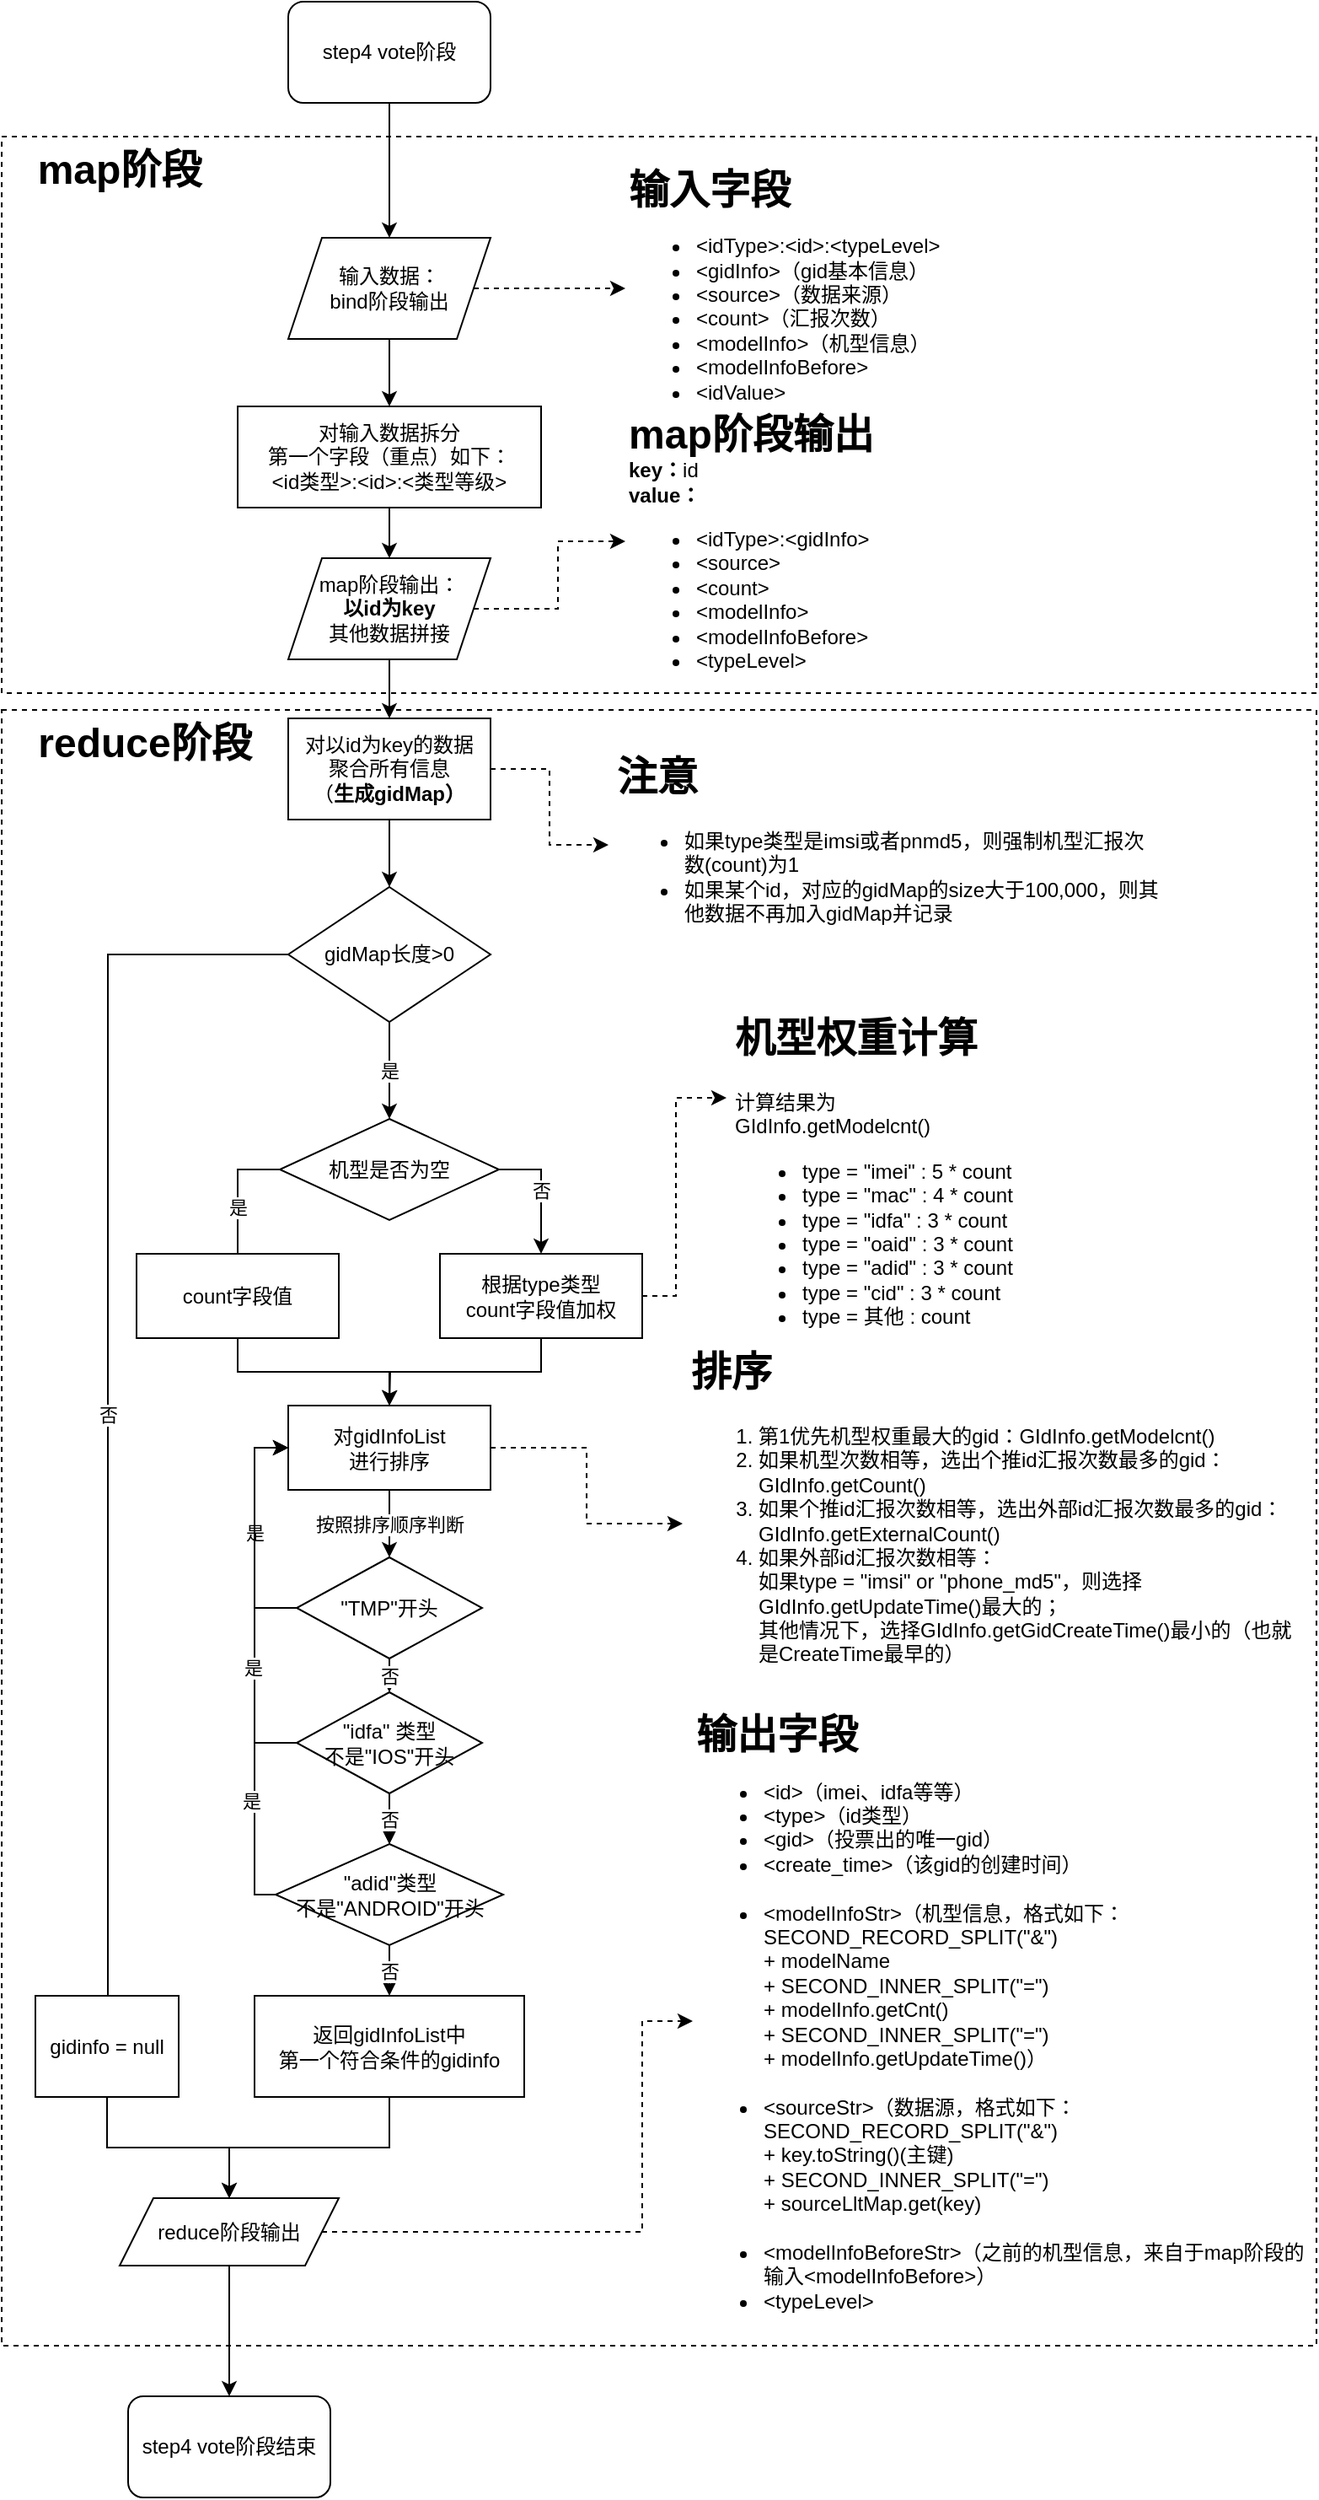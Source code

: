<mxfile version="13.6.5" type="github">
  <diagram id="2dCJU3s-ya0W76Wx-eeu" name="Page-1">
    <mxGraphModel dx="894" dy="1711" grid="1" gridSize="10" guides="1" tooltips="1" connect="1" arrows="1" fold="1" page="1" pageScale="1" pageWidth="827" pageHeight="1169" math="0" shadow="0">
      <root>
        <mxCell id="0" />
        <mxCell id="1" parent="0" />
        <mxCell id="7Vk1GqJ0Fqkz_hd2wlw9-86" value="" style="rounded=0;whiteSpace=wrap;html=1;dashed=1;fillColor=none;" vertex="1" parent="1">
          <mxGeometry x="10" y="410" width="780" height="970" as="geometry" />
        </mxCell>
        <mxCell id="7Vk1GqJ0Fqkz_hd2wlw9-59" value="" style="rounded=0;whiteSpace=wrap;html=1;dashed=1;fillColor=none;" vertex="1" parent="1">
          <mxGeometry x="10" y="70" width="780" height="330" as="geometry" />
        </mxCell>
        <mxCell id="7Vk1GqJ0Fqkz_hd2wlw9-17" style="edgeStyle=orthogonalEdgeStyle;rounded=0;orthogonalLoop=1;jettySize=auto;html=1;exitX=0.5;exitY=1;exitDx=0;exitDy=0;entryX=0.5;entryY=0;entryDx=0;entryDy=0;" edge="1" parent="1" source="7Vk1GqJ0Fqkz_hd2wlw9-1" target="7Vk1GqJ0Fqkz_hd2wlw9-2">
          <mxGeometry relative="1" as="geometry" />
        </mxCell>
        <mxCell id="7Vk1GqJ0Fqkz_hd2wlw9-1" value="step4 vote阶段" style="rounded=1;whiteSpace=wrap;html=1;" vertex="1" parent="1">
          <mxGeometry x="180" y="-10" width="120" height="60" as="geometry" />
        </mxCell>
        <mxCell id="7Vk1GqJ0Fqkz_hd2wlw9-16" style="edgeStyle=orthogonalEdgeStyle;rounded=0;orthogonalLoop=1;jettySize=auto;html=1;exitX=0.5;exitY=1;exitDx=0;exitDy=0;entryX=0.5;entryY=0;entryDx=0;entryDy=0;" edge="1" parent="1" source="7Vk1GqJ0Fqkz_hd2wlw9-2" target="7Vk1GqJ0Fqkz_hd2wlw9-3">
          <mxGeometry relative="1" as="geometry" />
        </mxCell>
        <mxCell id="7Vk1GqJ0Fqkz_hd2wlw9-60" style="edgeStyle=orthogonalEdgeStyle;rounded=0;orthogonalLoop=1;jettySize=auto;html=1;dashed=1;" edge="1" parent="1" source="7Vk1GqJ0Fqkz_hd2wlw9-2" target="7Vk1GqJ0Fqkz_hd2wlw9-50">
          <mxGeometry relative="1" as="geometry" />
        </mxCell>
        <mxCell id="7Vk1GqJ0Fqkz_hd2wlw9-2" value="输入数据：&lt;br&gt;bind阶段输出" style="shape=parallelogram;perimeter=parallelogramPerimeter;whiteSpace=wrap;html=1;fixedSize=1;" vertex="1" parent="1">
          <mxGeometry x="180" y="130" width="120" height="60" as="geometry" />
        </mxCell>
        <mxCell id="7Vk1GqJ0Fqkz_hd2wlw9-15" style="edgeStyle=orthogonalEdgeStyle;rounded=0;orthogonalLoop=1;jettySize=auto;html=1;exitX=0.5;exitY=1;exitDx=0;exitDy=0;" edge="1" parent="1" source="7Vk1GqJ0Fqkz_hd2wlw9-3" target="7Vk1GqJ0Fqkz_hd2wlw9-4">
          <mxGeometry relative="1" as="geometry" />
        </mxCell>
        <mxCell id="7Vk1GqJ0Fqkz_hd2wlw9-3" value="对输入数据拆分&lt;br&gt;第一个字段（重点）如下：&lt;br&gt;&amp;lt;id类型&amp;gt;:&amp;lt;id&amp;gt;:&amp;lt;类型等级&amp;gt;" style="rounded=0;whiteSpace=wrap;html=1;" vertex="1" parent="1">
          <mxGeometry x="150" y="230" width="180" height="60" as="geometry" />
        </mxCell>
        <mxCell id="7Vk1GqJ0Fqkz_hd2wlw9-14" style="edgeStyle=orthogonalEdgeStyle;rounded=0;orthogonalLoop=1;jettySize=auto;html=1;exitX=0.5;exitY=1;exitDx=0;exitDy=0;" edge="1" parent="1" source="7Vk1GqJ0Fqkz_hd2wlw9-4" target="7Vk1GqJ0Fqkz_hd2wlw9-6">
          <mxGeometry relative="1" as="geometry" />
        </mxCell>
        <mxCell id="7Vk1GqJ0Fqkz_hd2wlw9-55" style="edgeStyle=orthogonalEdgeStyle;rounded=0;orthogonalLoop=1;jettySize=auto;html=1;exitX=1;exitY=0.5;exitDx=0;exitDy=0;dashed=1;" edge="1" parent="1" source="7Vk1GqJ0Fqkz_hd2wlw9-4" target="7Vk1GqJ0Fqkz_hd2wlw9-53">
          <mxGeometry relative="1" as="geometry" />
        </mxCell>
        <mxCell id="7Vk1GqJ0Fqkz_hd2wlw9-4" value="map阶段输出：&lt;br&gt;&lt;b&gt;以id为key&lt;/b&gt;&lt;br&gt;其他数据拼接" style="shape=parallelogram;perimeter=parallelogramPerimeter;whiteSpace=wrap;html=1;fixedSize=1;" vertex="1" parent="1">
          <mxGeometry x="180" y="320" width="120" height="60" as="geometry" />
        </mxCell>
        <mxCell id="7Vk1GqJ0Fqkz_hd2wlw9-13" style="edgeStyle=orthogonalEdgeStyle;rounded=0;orthogonalLoop=1;jettySize=auto;html=1;exitX=0.5;exitY=1;exitDx=0;exitDy=0;entryX=0.5;entryY=0;entryDx=0;entryDy=0;" edge="1" parent="1" source="7Vk1GqJ0Fqkz_hd2wlw9-6" target="7Vk1GqJ0Fqkz_hd2wlw9-7">
          <mxGeometry relative="1" as="geometry" />
        </mxCell>
        <mxCell id="7Vk1GqJ0Fqkz_hd2wlw9-58" style="edgeStyle=orthogonalEdgeStyle;rounded=0;orthogonalLoop=1;jettySize=auto;html=1;dashed=1;" edge="1" parent="1" source="7Vk1GqJ0Fqkz_hd2wlw9-6" target="7Vk1GqJ0Fqkz_hd2wlw9-57">
          <mxGeometry relative="1" as="geometry" />
        </mxCell>
        <mxCell id="7Vk1GqJ0Fqkz_hd2wlw9-6" value="对以id为key的数据&lt;br&gt;聚合所有信息&lt;br&gt;（&lt;b&gt;生成gidMap）&lt;/b&gt;" style="rounded=0;whiteSpace=wrap;html=1;" vertex="1" parent="1">
          <mxGeometry x="180" y="415" width="120" height="60" as="geometry" />
        </mxCell>
        <mxCell id="7Vk1GqJ0Fqkz_hd2wlw9-12" value="是" style="edgeStyle=orthogonalEdgeStyle;rounded=0;orthogonalLoop=1;jettySize=auto;html=1;exitX=0.5;exitY=1;exitDx=0;exitDy=0;entryX=0.5;entryY=0;entryDx=0;entryDy=0;" edge="1" parent="1" source="7Vk1GqJ0Fqkz_hd2wlw9-7" target="7Vk1GqJ0Fqkz_hd2wlw9-66">
          <mxGeometry relative="1" as="geometry">
            <mxPoint x="240" y="640" as="targetPoint" />
          </mxGeometry>
        </mxCell>
        <mxCell id="7Vk1GqJ0Fqkz_hd2wlw9-43" value="否" style="edgeStyle=orthogonalEdgeStyle;rounded=0;orthogonalLoop=1;jettySize=auto;html=1;exitX=0;exitY=0.5;exitDx=0;exitDy=0;entryX=0.5;entryY=0;entryDx=0;entryDy=0;" edge="1" parent="1" source="7Vk1GqJ0Fqkz_hd2wlw9-7" target="7Vk1GqJ0Fqkz_hd2wlw9-8">
          <mxGeometry relative="1" as="geometry">
            <mxPoint x="100" y="764" as="targetPoint" />
            <Array as="points">
              <mxPoint x="73" y="555" />
              <mxPoint x="73" y="1190" />
            </Array>
          </mxGeometry>
        </mxCell>
        <mxCell id="7Vk1GqJ0Fqkz_hd2wlw9-7" value="gidMap长度&amp;gt;0" style="rhombus;whiteSpace=wrap;html=1;" vertex="1" parent="1">
          <mxGeometry x="180" y="515" width="120" height="80" as="geometry" />
        </mxCell>
        <mxCell id="7Vk1GqJ0Fqkz_hd2wlw9-42" style="edgeStyle=orthogonalEdgeStyle;rounded=0;orthogonalLoop=1;jettySize=auto;html=1;exitX=0.5;exitY=1;exitDx=0;exitDy=0;entryX=0.5;entryY=0;entryDx=0;entryDy=0;" edge="1" parent="1" source="7Vk1GqJ0Fqkz_hd2wlw9-8" target="7Vk1GqJ0Fqkz_hd2wlw9-38">
          <mxGeometry relative="1" as="geometry" />
        </mxCell>
        <mxCell id="7Vk1GqJ0Fqkz_hd2wlw9-8" value="gidinfo = null" style="rounded=0;whiteSpace=wrap;html=1;" vertex="1" parent="1">
          <mxGeometry x="30" y="1172.5" width="85" height="60" as="geometry" />
        </mxCell>
        <mxCell id="7Vk1GqJ0Fqkz_hd2wlw9-22" value="按照排序顺序判断" style="edgeStyle=orthogonalEdgeStyle;rounded=0;orthogonalLoop=1;jettySize=auto;html=1;exitX=0.5;exitY=1;exitDx=0;exitDy=0;entryX=0.5;entryY=0;entryDx=0;entryDy=0;" edge="1" parent="1" source="7Vk1GqJ0Fqkz_hd2wlw9-18" target="7Vk1GqJ0Fqkz_hd2wlw9-20">
          <mxGeometry relative="1" as="geometry" />
        </mxCell>
        <mxCell id="7Vk1GqJ0Fqkz_hd2wlw9-83" style="edgeStyle=orthogonalEdgeStyle;rounded=0;orthogonalLoop=1;jettySize=auto;html=1;exitX=1;exitY=0.5;exitDx=0;exitDy=0;entryX=0;entryY=0.5;entryDx=0;entryDy=0;dashed=1;" edge="1" parent="1" source="7Vk1GqJ0Fqkz_hd2wlw9-18" target="7Vk1GqJ0Fqkz_hd2wlw9-82">
          <mxGeometry relative="1" as="geometry" />
        </mxCell>
        <mxCell id="7Vk1GqJ0Fqkz_hd2wlw9-18" value="对gidInfoList&lt;br&gt;进行排序" style="rounded=0;whiteSpace=wrap;html=1;" vertex="1" parent="1">
          <mxGeometry x="180" y="822.5" width="120" height="50" as="geometry" />
        </mxCell>
        <mxCell id="7Vk1GqJ0Fqkz_hd2wlw9-26" value="是" style="edgeStyle=orthogonalEdgeStyle;rounded=0;orthogonalLoop=1;jettySize=auto;html=1;exitX=0;exitY=0.5;exitDx=0;exitDy=0;entryX=0;entryY=0.5;entryDx=0;entryDy=0;" edge="1" parent="1" source="7Vk1GqJ0Fqkz_hd2wlw9-20" target="7Vk1GqJ0Fqkz_hd2wlw9-18">
          <mxGeometry relative="1" as="geometry" />
        </mxCell>
        <mxCell id="7Vk1GqJ0Fqkz_hd2wlw9-27" value="否" style="edgeStyle=orthogonalEdgeStyle;rounded=0;orthogonalLoop=1;jettySize=auto;html=1;exitX=0.5;exitY=1;exitDx=0;exitDy=0;entryX=0.5;entryY=0;entryDx=0;entryDy=0;" edge="1" parent="1" source="7Vk1GqJ0Fqkz_hd2wlw9-20" target="7Vk1GqJ0Fqkz_hd2wlw9-24">
          <mxGeometry relative="1" as="geometry" />
        </mxCell>
        <mxCell id="7Vk1GqJ0Fqkz_hd2wlw9-20" value="&quot;TMP&quot;开头" style="rhombus;whiteSpace=wrap;html=1;" vertex="1" parent="1">
          <mxGeometry x="185" y="912.5" width="110" height="60" as="geometry" />
        </mxCell>
        <mxCell id="7Vk1GqJ0Fqkz_hd2wlw9-32" style="edgeStyle=orthogonalEdgeStyle;rounded=0;orthogonalLoop=1;jettySize=auto;html=1;exitX=0;exitY=0.5;exitDx=0;exitDy=0;entryX=0;entryY=0.5;entryDx=0;entryDy=0;" edge="1" parent="1" source="7Vk1GqJ0Fqkz_hd2wlw9-23" target="7Vk1GqJ0Fqkz_hd2wlw9-18">
          <mxGeometry relative="1" as="geometry">
            <mxPoint x="178" y="862.5" as="targetPoint" />
            <Array as="points">
              <mxPoint x="160" y="1112.5" />
              <mxPoint x="160" y="847.5" />
            </Array>
          </mxGeometry>
        </mxCell>
        <mxCell id="7Vk1GqJ0Fqkz_hd2wlw9-33" value="是" style="edgeLabel;html=1;align=center;verticalAlign=middle;resizable=0;points=[];" vertex="1" connectable="0" parent="7Vk1GqJ0Fqkz_hd2wlw9-32">
          <mxGeometry x="-0.539" y="2" relative="1" as="geometry">
            <mxPoint as="offset" />
          </mxGeometry>
        </mxCell>
        <mxCell id="7Vk1GqJ0Fqkz_hd2wlw9-79" value="否" style="edgeStyle=orthogonalEdgeStyle;rounded=0;orthogonalLoop=1;jettySize=auto;html=1;exitX=0.5;exitY=1;exitDx=0;exitDy=0;entryX=0.5;entryY=0;entryDx=0;entryDy=0;" edge="1" parent="1" source="7Vk1GqJ0Fqkz_hd2wlw9-23" target="7Vk1GqJ0Fqkz_hd2wlw9-36">
          <mxGeometry relative="1" as="geometry" />
        </mxCell>
        <mxCell id="7Vk1GqJ0Fqkz_hd2wlw9-23" value="&quot;adid&quot;类型&lt;br&gt;不是&quot;ANDROID&quot;开头" style="rhombus;whiteSpace=wrap;html=1;" vertex="1" parent="1">
          <mxGeometry x="172.5" y="1082.5" width="135" height="60" as="geometry" />
        </mxCell>
        <mxCell id="7Vk1GqJ0Fqkz_hd2wlw9-28" style="edgeStyle=orthogonalEdgeStyle;rounded=0;orthogonalLoop=1;jettySize=auto;html=1;exitX=0;exitY=0.5;exitDx=0;exitDy=0;entryX=0;entryY=0.5;entryDx=0;entryDy=0;" edge="1" parent="1" source="7Vk1GqJ0Fqkz_hd2wlw9-24" target="7Vk1GqJ0Fqkz_hd2wlw9-18">
          <mxGeometry relative="1" as="geometry">
            <Array as="points">
              <mxPoint x="160" y="1022.5" />
              <mxPoint x="160" y="847.5" />
            </Array>
          </mxGeometry>
        </mxCell>
        <mxCell id="7Vk1GqJ0Fqkz_hd2wlw9-29" value="是" style="edgeLabel;html=1;align=center;verticalAlign=middle;resizable=0;points=[];" vertex="1" connectable="0" parent="7Vk1GqJ0Fqkz_hd2wlw9-28">
          <mxGeometry x="-0.364" y="1" relative="1" as="geometry">
            <mxPoint as="offset" />
          </mxGeometry>
        </mxCell>
        <mxCell id="7Vk1GqJ0Fqkz_hd2wlw9-30" style="edgeStyle=orthogonalEdgeStyle;rounded=0;orthogonalLoop=1;jettySize=auto;html=1;exitX=0.5;exitY=1;exitDx=0;exitDy=0;" edge="1" parent="1" source="7Vk1GqJ0Fqkz_hd2wlw9-24" target="7Vk1GqJ0Fqkz_hd2wlw9-23">
          <mxGeometry relative="1" as="geometry" />
        </mxCell>
        <mxCell id="7Vk1GqJ0Fqkz_hd2wlw9-31" value="否" style="edgeStyle=orthogonalEdgeStyle;rounded=0;orthogonalLoop=1;jettySize=auto;html=1;" edge="1" parent="1" source="7Vk1GqJ0Fqkz_hd2wlw9-24" target="7Vk1GqJ0Fqkz_hd2wlw9-23">
          <mxGeometry relative="1" as="geometry" />
        </mxCell>
        <mxCell id="7Vk1GqJ0Fqkz_hd2wlw9-24" value="&quot;idfa&quot; 类型&lt;br&gt;不是&quot;IOS&quot;开头" style="rhombus;whiteSpace=wrap;html=1;" vertex="1" parent="1">
          <mxGeometry x="185" y="992.5" width="110" height="60" as="geometry" />
        </mxCell>
        <mxCell id="7Vk1GqJ0Fqkz_hd2wlw9-39" style="edgeStyle=orthogonalEdgeStyle;rounded=0;orthogonalLoop=1;jettySize=auto;html=1;exitX=0.5;exitY=1;exitDx=0;exitDy=0;" edge="1" parent="1" source="7Vk1GqJ0Fqkz_hd2wlw9-36" target="7Vk1GqJ0Fqkz_hd2wlw9-38">
          <mxGeometry relative="1" as="geometry" />
        </mxCell>
        <mxCell id="7Vk1GqJ0Fqkz_hd2wlw9-36" value="&lt;span&gt;返回gidInfoList中&lt;/span&gt;&lt;br&gt;&lt;span&gt;第一个符合条件的gidinfo&lt;/span&gt;" style="whiteSpace=wrap;html=1;" vertex="1" parent="1">
          <mxGeometry x="160" y="1172.5" width="160" height="60" as="geometry" />
        </mxCell>
        <mxCell id="7Vk1GqJ0Fqkz_hd2wlw9-41" style="edgeStyle=orthogonalEdgeStyle;rounded=0;orthogonalLoop=1;jettySize=auto;html=1;exitX=0.5;exitY=1;exitDx=0;exitDy=0;entryX=0.5;entryY=0;entryDx=0;entryDy=0;" edge="1" parent="1" source="7Vk1GqJ0Fqkz_hd2wlw9-38" target="7Vk1GqJ0Fqkz_hd2wlw9-40">
          <mxGeometry relative="1" as="geometry" />
        </mxCell>
        <mxCell id="7Vk1GqJ0Fqkz_hd2wlw9-85" style="edgeStyle=orthogonalEdgeStyle;rounded=0;orthogonalLoop=1;jettySize=auto;html=1;dashed=1;" edge="1" parent="1" source="7Vk1GqJ0Fqkz_hd2wlw9-38" target="7Vk1GqJ0Fqkz_hd2wlw9-84">
          <mxGeometry relative="1" as="geometry">
            <Array as="points">
              <mxPoint x="390" y="1312.5" />
              <mxPoint x="390" y="1187.5" />
            </Array>
          </mxGeometry>
        </mxCell>
        <mxCell id="7Vk1GqJ0Fqkz_hd2wlw9-38" value="reduce阶段输出" style="shape=parallelogram;perimeter=parallelogramPerimeter;whiteSpace=wrap;html=1;fixedSize=1;" vertex="1" parent="1">
          <mxGeometry x="80" y="1292.5" width="130" height="40" as="geometry" />
        </mxCell>
        <mxCell id="7Vk1GqJ0Fqkz_hd2wlw9-40" value="step4 vote阶段结束" style="rounded=1;whiteSpace=wrap;html=1;" vertex="1" parent="1">
          <mxGeometry x="85" y="1410" width="120" height="60" as="geometry" />
        </mxCell>
        <mxCell id="7Vk1GqJ0Fqkz_hd2wlw9-50" value="&lt;div&gt;&lt;b&gt;&lt;font style=&quot;font-size: 24px&quot;&gt;输入字段&lt;/font&gt;&lt;/b&gt;&lt;/div&gt;&lt;ul&gt;&lt;li&gt;&amp;lt;idType&amp;gt;:&amp;lt;id&amp;gt;:&amp;lt;typeLevel&amp;gt;&lt;br&gt;&lt;/li&gt;&lt;li&gt;&amp;lt;gidInfo&amp;gt;（gid基本信息）&lt;/li&gt;&lt;li&gt;&amp;lt;source&amp;gt;（数据来源）&lt;/li&gt;&lt;li&gt;&amp;lt;count&amp;gt;（汇报次数）&lt;/li&gt;&lt;li&gt;&amp;lt;modelInfo&amp;gt;（机型信息）&lt;/li&gt;&lt;li&gt;&amp;lt;modelInfoBefore&amp;gt;&lt;/li&gt;&lt;li&gt;&amp;lt;idValue&amp;gt;&lt;br&gt;&lt;/li&gt;&lt;/ul&gt;" style="text;strokeColor=none;fillColor=none;html=1;whiteSpace=wrap;verticalAlign=middle;overflow=hidden;" vertex="1" parent="1">
          <mxGeometry x="380" y="85" width="210" height="150" as="geometry" />
        </mxCell>
        <mxCell id="7Vk1GqJ0Fqkz_hd2wlw9-53" value="&lt;div&gt;&lt;font style=&quot;font-size: 24px&quot;&gt;&lt;b&gt;map阶段输出&lt;/b&gt;&lt;/font&gt;&lt;/div&gt;&lt;div&gt;&lt;b&gt;key：&lt;/b&gt;id&lt;/div&gt;&lt;div&gt;&lt;b&gt;value：&lt;/b&gt;&lt;/div&gt;&lt;ul&gt;&lt;li&gt;&amp;lt;idType&amp;gt;:&amp;lt;gidInfo&amp;gt;&lt;/li&gt;&lt;li&gt;&amp;lt;source&amp;gt;&lt;/li&gt;&lt;li&gt;&amp;lt;count&amp;gt;&lt;/li&gt;&lt;li&gt;&amp;lt;modelInfo&amp;gt;&lt;/li&gt;&lt;li&gt;&amp;lt;modelInfoBefore&amp;gt;&lt;/li&gt;&lt;li&gt;&amp;lt;typeLevel&amp;gt;&lt;br&gt;&lt;/li&gt;&lt;/ul&gt;" style="text;strokeColor=none;fillColor=none;html=1;whiteSpace=wrap;verticalAlign=middle;overflow=hidden;" vertex="1" parent="1">
          <mxGeometry x="380" y="230" width="220" height="160" as="geometry" />
        </mxCell>
        <mxCell id="7Vk1GqJ0Fqkz_hd2wlw9-57" value="&lt;h1&gt;注意&lt;/h1&gt;&lt;p&gt;&lt;/p&gt;&lt;ul&gt;&lt;li&gt;如果type类型是imsi或者pnmd5，则强制机型汇报次数(count)为1&lt;/li&gt;&lt;li&gt;如果某个id，对应的gidMap的size大于100,000，则其他数据不再加入gidMap并记录&lt;/li&gt;&lt;/ul&gt;&lt;p&gt;&lt;/p&gt;" style="text;html=1;strokeColor=none;fillColor=none;spacing=5;spacingTop=-20;whiteSpace=wrap;overflow=hidden;rounded=0;" vertex="1" parent="1">
          <mxGeometry x="370" y="430" width="330" height="120" as="geometry" />
        </mxCell>
        <mxCell id="7Vk1GqJ0Fqkz_hd2wlw9-63" value="&lt;font style=&quot;font-size: 24px&quot;&gt;&lt;b&gt;map阶段&lt;/b&gt;&lt;/font&gt;" style="text;html=1;strokeColor=none;fillColor=none;align=center;verticalAlign=middle;whiteSpace=wrap;rounded=0;dashed=1;" vertex="1" parent="1">
          <mxGeometry x="15" y="80" width="130" height="20" as="geometry" />
        </mxCell>
        <mxCell id="7Vk1GqJ0Fqkz_hd2wlw9-65" value="&lt;font style=&quot;font-size: 24px&quot;&gt;&lt;b&gt;reduce阶段&lt;/b&gt;&lt;/font&gt;" style="text;html=1;strokeColor=none;fillColor=none;align=center;verticalAlign=middle;whiteSpace=wrap;rounded=0;dashed=1;" vertex="1" parent="1">
          <mxGeometry x="30" y="420" width="130" height="20" as="geometry" />
        </mxCell>
        <mxCell id="7Vk1GqJ0Fqkz_hd2wlw9-69" value="否" style="edgeStyle=orthogonalEdgeStyle;rounded=0;orthogonalLoop=1;jettySize=auto;html=1;exitX=1;exitY=0.5;exitDx=0;exitDy=0;entryX=0.5;entryY=0;entryDx=0;entryDy=0;" edge="1" parent="1" source="7Vk1GqJ0Fqkz_hd2wlw9-66" target="7Vk1GqJ0Fqkz_hd2wlw9-67">
          <mxGeometry relative="1" as="geometry" />
        </mxCell>
        <mxCell id="7Vk1GqJ0Fqkz_hd2wlw9-72" value="是" style="edgeStyle=orthogonalEdgeStyle;rounded=0;orthogonalLoop=1;jettySize=auto;html=1;entryX=0.5;entryY=0;entryDx=0;entryDy=0;" edge="1" parent="1" source="7Vk1GqJ0Fqkz_hd2wlw9-66" target="7Vk1GqJ0Fqkz_hd2wlw9-70">
          <mxGeometry relative="1" as="geometry">
            <mxPoint x="110" y="732.5" as="targetPoint" />
            <Array as="points">
              <mxPoint x="150" y="682.5" />
              <mxPoint x="150" y="742.5" />
            </Array>
          </mxGeometry>
        </mxCell>
        <mxCell id="7Vk1GqJ0Fqkz_hd2wlw9-66" value="机型是否为空" style="rhombus;whiteSpace=wrap;html=1;" vertex="1" parent="1">
          <mxGeometry x="175" y="652.5" width="130" height="60" as="geometry" />
        </mxCell>
        <mxCell id="7Vk1GqJ0Fqkz_hd2wlw9-74" style="edgeStyle=orthogonalEdgeStyle;rounded=0;orthogonalLoop=1;jettySize=auto;html=1;exitX=0.5;exitY=1;exitDx=0;exitDy=0;" edge="1" parent="1" source="7Vk1GqJ0Fqkz_hd2wlw9-67">
          <mxGeometry relative="1" as="geometry">
            <mxPoint x="240" y="822.5" as="targetPoint" />
          </mxGeometry>
        </mxCell>
        <mxCell id="7Vk1GqJ0Fqkz_hd2wlw9-76" style="edgeStyle=orthogonalEdgeStyle;rounded=0;orthogonalLoop=1;jettySize=auto;html=1;exitX=1;exitY=0.5;exitDx=0;exitDy=0;dashed=1;" edge="1" parent="1" source="7Vk1GqJ0Fqkz_hd2wlw9-67">
          <mxGeometry relative="1" as="geometry">
            <mxPoint x="440" y="640" as="targetPoint" />
            <Array as="points">
              <mxPoint x="410" y="758" />
              <mxPoint x="410" y="640" />
            </Array>
          </mxGeometry>
        </mxCell>
        <mxCell id="7Vk1GqJ0Fqkz_hd2wlw9-67" value="根据type类型&lt;br&gt;count字段值加权" style="rounded=0;whiteSpace=wrap;html=1;fillColor=#ffffff;" vertex="1" parent="1">
          <mxGeometry x="270" y="732.5" width="120" height="50" as="geometry" />
        </mxCell>
        <mxCell id="7Vk1GqJ0Fqkz_hd2wlw9-73" style="edgeStyle=orthogonalEdgeStyle;rounded=0;orthogonalLoop=1;jettySize=auto;html=1;exitX=0.5;exitY=1;exitDx=0;exitDy=0;" edge="1" parent="1" source="7Vk1GqJ0Fqkz_hd2wlw9-70" target="7Vk1GqJ0Fqkz_hd2wlw9-18">
          <mxGeometry relative="1" as="geometry" />
        </mxCell>
        <mxCell id="7Vk1GqJ0Fqkz_hd2wlw9-70" value="count字段值" style="rounded=0;whiteSpace=wrap;html=1;fillColor=#ffffff;" vertex="1" parent="1">
          <mxGeometry x="90" y="732.5" width="120" height="50" as="geometry" />
        </mxCell>
        <mxCell id="7Vk1GqJ0Fqkz_hd2wlw9-75" value="&lt;h1&gt;机型权重计算&lt;/h1&gt;&lt;div&gt;计算结果为&lt;/div&gt;GIdInfo.getModelcnt()&lt;p&gt;&lt;/p&gt;&lt;ul&gt;&lt;li&gt;&lt;span&gt;type = &quot;imei&quot; : 5 * count&lt;/span&gt;&lt;br&gt;&lt;/li&gt;&lt;li&gt;type = &quot;mac&quot; : 4 * count&lt;/li&gt;&lt;li&gt;type = &quot;idfa&quot; : 3 * count&lt;/li&gt;&lt;li&gt;type = &quot;oaid&quot; : 3 * count&lt;/li&gt;&lt;li&gt;type = &quot;adid&quot; : 3 * count&lt;/li&gt;&lt;li&gt;type = &quot;cid&quot; : 3 * count&lt;/li&gt;&lt;li&gt;type = 其他 : count&lt;/li&gt;&lt;/ul&gt;&lt;p&gt;&lt;/p&gt;" style="text;html=1;strokeColor=none;fillColor=none;spacing=5;spacingTop=-20;whiteSpace=wrap;overflow=hidden;rounded=0;" vertex="1" parent="1">
          <mxGeometry x="440" y="585" width="300" height="205" as="geometry" />
        </mxCell>
        <mxCell id="7Vk1GqJ0Fqkz_hd2wlw9-82" value="&lt;h1&gt;排序&lt;/h1&gt;&lt;ol&gt;&lt;li&gt;第1优先机型权重最大的gid：GIdInfo.getModelcnt()&lt;/li&gt;&lt;li&gt;如果机型次数相等，选出个推id汇报次数最多的gid：&lt;br&gt;GIdInfo.getCount()&lt;br&gt;&lt;/li&gt;&lt;li&gt;如果个推id汇报次数相等，选出外部id汇报次数最多的gid：&lt;br&gt;GIdInfo.getExternalCount()&lt;br&gt;&lt;/li&gt;&lt;li&gt;如果外部id汇报次数相等：&lt;br&gt;如果type = &quot;imsi&quot; or &quot;phone_md5&quot;，则选择GIdInfo.getUpdateTime()最大的；&lt;br&gt;其他情况下，选择GIdInfo.getGidCreateTime()最小的（也就是CreateTime最早的）&lt;br&gt;&lt;/li&gt;&lt;/ol&gt;&lt;p&gt;&lt;/p&gt;" style="text;html=1;strokeColor=none;fillColor=none;spacing=5;spacingTop=-20;whiteSpace=wrap;overflow=hidden;rounded=0;" vertex="1" parent="1">
          <mxGeometry x="414" y="782.5" width="376" height="220" as="geometry" />
        </mxCell>
        <mxCell id="7Vk1GqJ0Fqkz_hd2wlw9-84" value="&lt;div&gt;&lt;b&gt;&lt;font style=&quot;font-size: 24px&quot;&gt;输出字段&lt;/font&gt;&lt;/b&gt;&lt;/div&gt;&lt;ul&gt;&lt;li&gt;&amp;lt;id&amp;gt;（imei、idfa等等）&lt;/li&gt;&lt;li&gt;&amp;lt;type&amp;gt;（id类型）&lt;/li&gt;&lt;li&gt;&amp;lt;gid&amp;gt;（投票出的唯一gid）&lt;/li&gt;&lt;li&gt;&amp;lt;create_time&amp;gt;（该gid的创建时间）&lt;br&gt;&lt;br&gt;&lt;/li&gt;&lt;li&gt;&amp;lt;modelInfoStr&amp;gt;（机型信息，格式如下：&lt;br&gt;SECOND_RECORD_SPLIT(&quot;&amp;amp;&quot;) &lt;br&gt;+ modelName&lt;br&gt;+ SECOND_INNER_SPLIT(&quot;=&quot;) &lt;br&gt;+ modelInfo.getCnt() &lt;br&gt;+ SECOND_INNER_SPLIT(&quot;=&quot;) &lt;br&gt;+ modelInfo.getUpdateTime()）&lt;br&gt;&lt;br&gt;&lt;/li&gt;&lt;li&gt;&amp;lt;sourceStr&amp;gt;（数据源，格式如下：&lt;br&gt;SECOND_RECORD_SPLIT(&quot;&amp;amp;&quot;) &lt;br&gt;+ key.toString()(主键) &lt;br&gt;+ SECOND_INNER_SPLIT(&quot;=&quot;) &lt;br&gt;+ sourceLltMap.get(key)&lt;br&gt;&lt;br&gt;&lt;/li&gt;&lt;li&gt;&amp;lt;modelInfoBeforeStr&amp;gt;（之前的机型信息，来自于map阶段的输入&amp;lt;modelInfoBefore&amp;gt;）&lt;/li&gt;&lt;li&gt;&amp;lt;typeLevel&amp;gt;&lt;br&gt;&lt;/li&gt;&lt;/ul&gt;" style="text;strokeColor=none;fillColor=none;html=1;whiteSpace=wrap;verticalAlign=middle;overflow=hidden;" vertex="1" parent="1">
          <mxGeometry x="420" y="992.5" width="370" height="390" as="geometry" />
        </mxCell>
      </root>
    </mxGraphModel>
  </diagram>
</mxfile>
